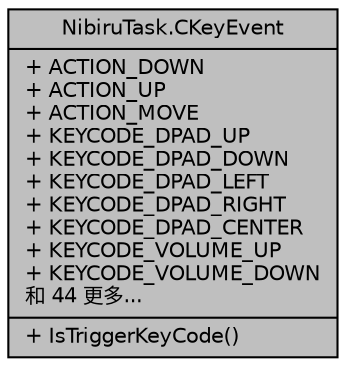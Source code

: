 digraph "NibiruTask.CKeyEvent"
{
 // LATEX_PDF_SIZE
  edge [fontname="Helvetica",fontsize="10",labelfontname="Helvetica",labelfontsize="10"];
  node [fontname="Helvetica",fontsize="10",shape=record];
  Node1 [label="{NibiruTask.CKeyEvent\n|+ ACTION_DOWN\l+ ACTION_UP\l+ ACTION_MOVE\l+ KEYCODE_DPAD_UP\l+ KEYCODE_DPAD_DOWN\l+ KEYCODE_DPAD_LEFT\l+ KEYCODE_DPAD_RIGHT\l+ KEYCODE_DPAD_CENTER\l+ KEYCODE_VOLUME_UP\l+ KEYCODE_VOLUME_DOWN\l和 44 更多...\l|+ IsTriggerKeyCode()\l}",height=0.2,width=0.4,color="black", fillcolor="grey75", style="filled", fontcolor="black",tooltip=" "];
}

